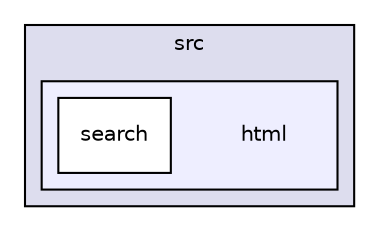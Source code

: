 digraph "src/html" {
  compound=true
  node [ fontsize="10", fontname="Helvetica"];
  edge [ labelfontsize="10", labelfontname="Helvetica"];
  subgraph clusterdir_68267d1309a1af8e8297ef4c3efbcdba {
    graph [ bgcolor="#ddddee", pencolor="black", label="src" fontname="Helvetica", fontsize="10", URL="dir_68267d1309a1af8e8297ef4c3efbcdba.html"]
  subgraph clusterdir_dbc64af3de50f21dd0d1af95d9f4e946 {
    graph [ bgcolor="#eeeeff", pencolor="black", label="" URL="dir_dbc64af3de50f21dd0d1af95d9f4e946.html"];
    dir_dbc64af3de50f21dd0d1af95d9f4e946 [shape=plaintext label="html"];
    dir_f1562bae50fc06386765ccb3354f31af [shape=box label="search" color="black" fillcolor="white" style="filled" URL="dir_f1562bae50fc06386765ccb3354f31af.html"];
  }
  }
}
